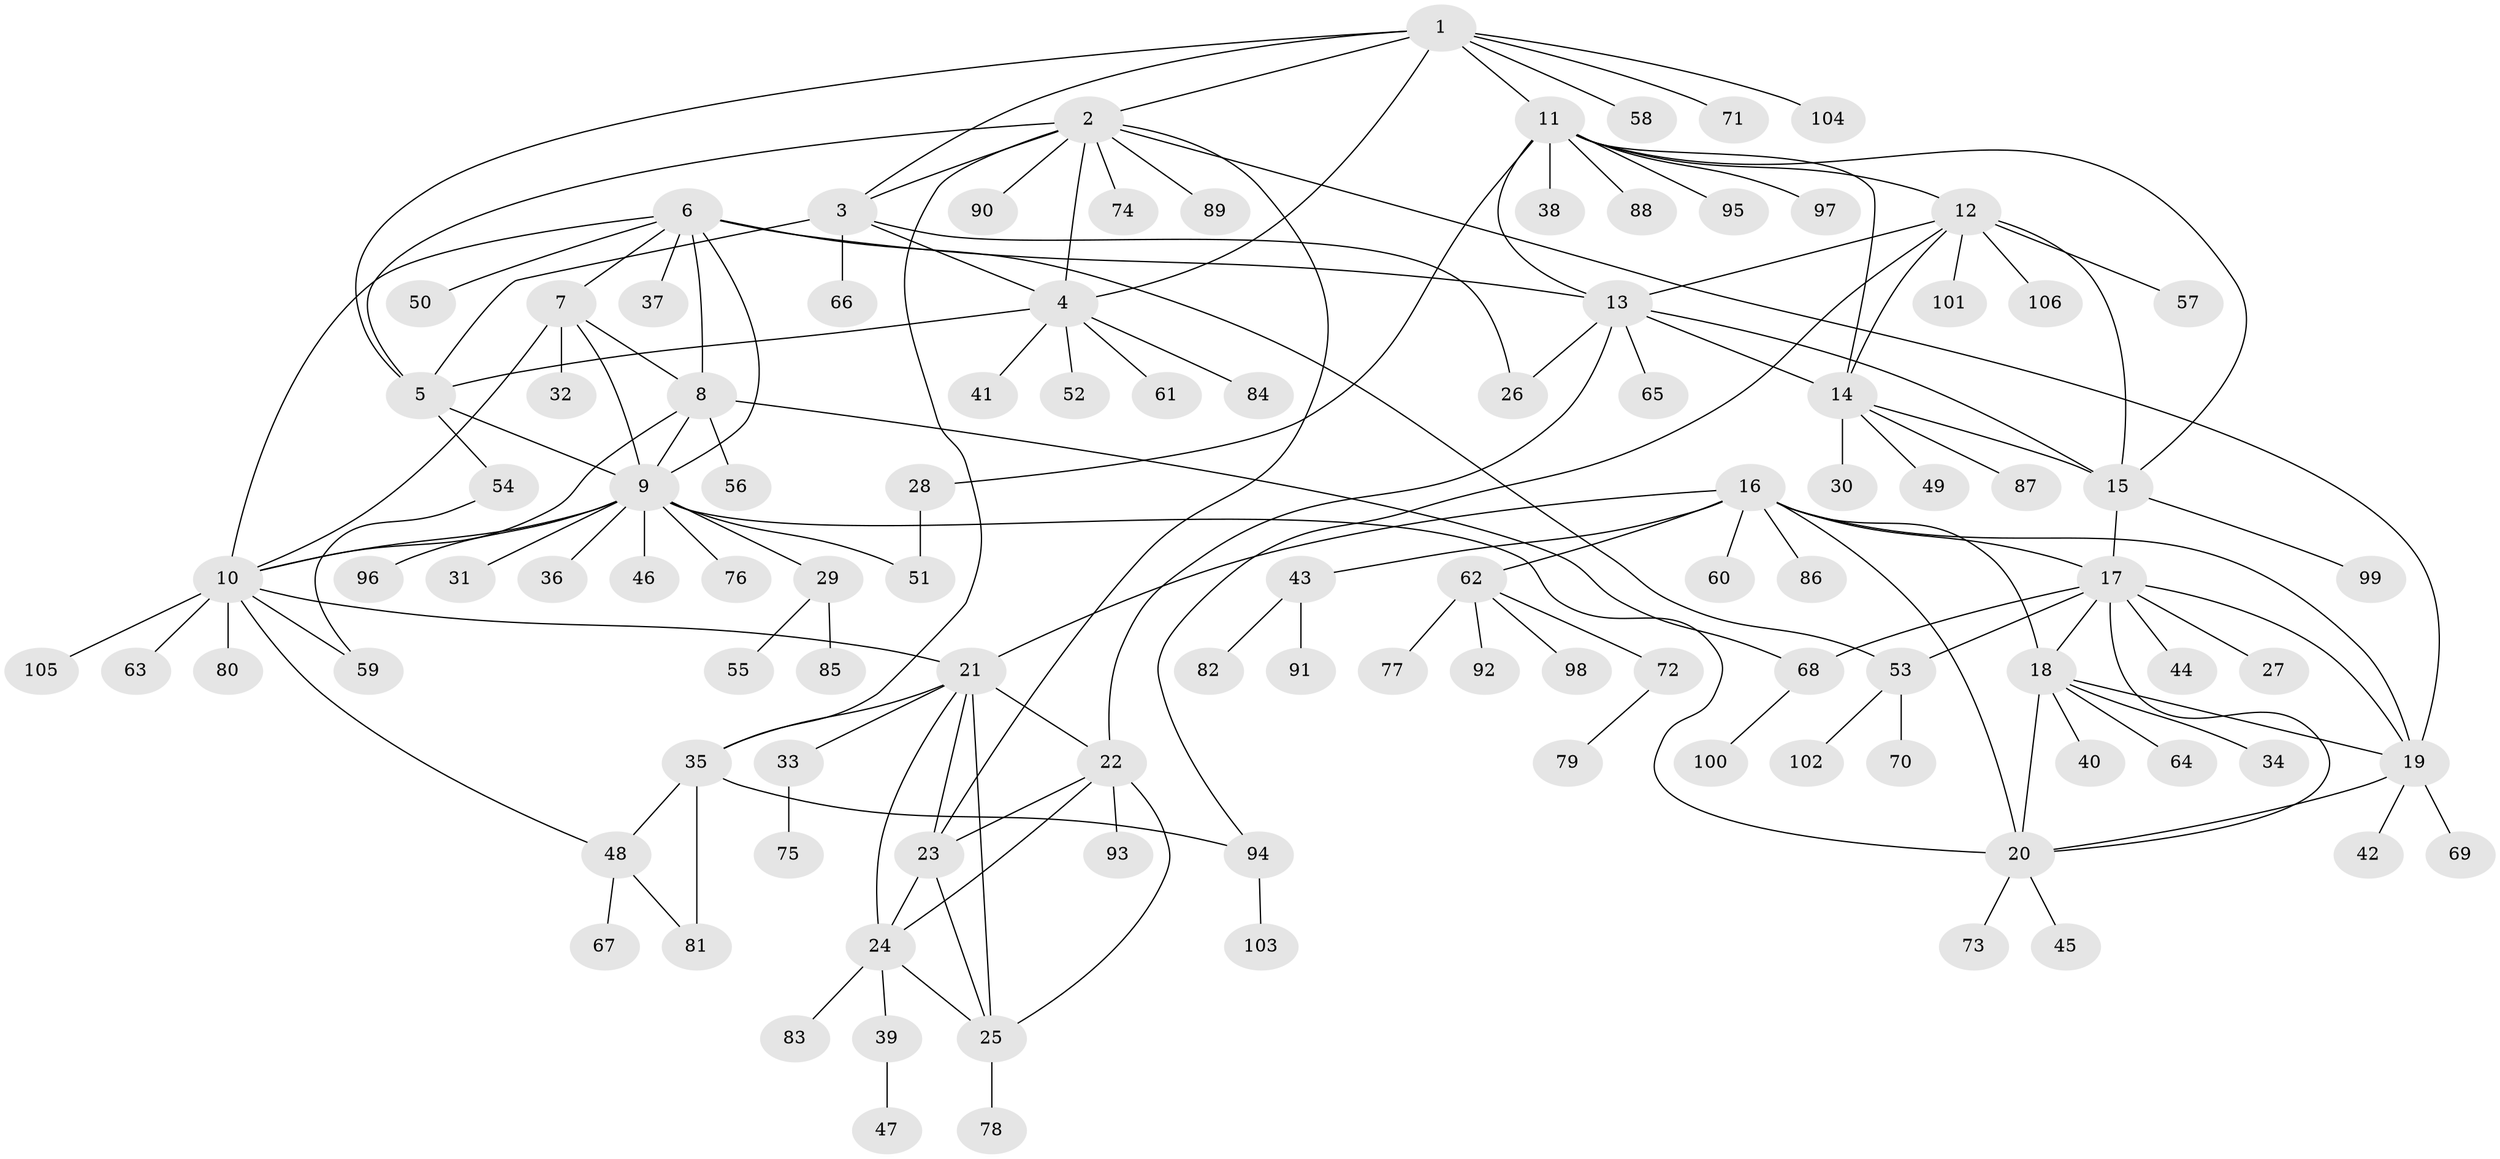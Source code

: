 // Generated by graph-tools (version 1.1) at 2025/56/03/09/25 04:56:00]
// undirected, 106 vertices, 150 edges
graph export_dot {
graph [start="1"]
  node [color=gray90,style=filled];
  1;
  2;
  3;
  4;
  5;
  6;
  7;
  8;
  9;
  10;
  11;
  12;
  13;
  14;
  15;
  16;
  17;
  18;
  19;
  20;
  21;
  22;
  23;
  24;
  25;
  26;
  27;
  28;
  29;
  30;
  31;
  32;
  33;
  34;
  35;
  36;
  37;
  38;
  39;
  40;
  41;
  42;
  43;
  44;
  45;
  46;
  47;
  48;
  49;
  50;
  51;
  52;
  53;
  54;
  55;
  56;
  57;
  58;
  59;
  60;
  61;
  62;
  63;
  64;
  65;
  66;
  67;
  68;
  69;
  70;
  71;
  72;
  73;
  74;
  75;
  76;
  77;
  78;
  79;
  80;
  81;
  82;
  83;
  84;
  85;
  86;
  87;
  88;
  89;
  90;
  91;
  92;
  93;
  94;
  95;
  96;
  97;
  98;
  99;
  100;
  101;
  102;
  103;
  104;
  105;
  106;
  1 -- 2;
  1 -- 3;
  1 -- 4;
  1 -- 5;
  1 -- 11;
  1 -- 58;
  1 -- 71;
  1 -- 104;
  2 -- 3;
  2 -- 4;
  2 -- 5;
  2 -- 19;
  2 -- 23;
  2 -- 35;
  2 -- 74;
  2 -- 89;
  2 -- 90;
  3 -- 4;
  3 -- 5;
  3 -- 26;
  3 -- 66;
  4 -- 5;
  4 -- 41;
  4 -- 52;
  4 -- 61;
  4 -- 84;
  5 -- 9;
  5 -- 54;
  6 -- 7;
  6 -- 8;
  6 -- 9;
  6 -- 10;
  6 -- 13;
  6 -- 37;
  6 -- 50;
  6 -- 53;
  7 -- 8;
  7 -- 9;
  7 -- 10;
  7 -- 32;
  8 -- 9;
  8 -- 10;
  8 -- 56;
  8 -- 68;
  9 -- 10;
  9 -- 20;
  9 -- 29;
  9 -- 31;
  9 -- 36;
  9 -- 46;
  9 -- 51;
  9 -- 76;
  9 -- 96;
  10 -- 21;
  10 -- 48;
  10 -- 59;
  10 -- 63;
  10 -- 80;
  10 -- 105;
  11 -- 12;
  11 -- 13;
  11 -- 14;
  11 -- 15;
  11 -- 28;
  11 -- 38;
  11 -- 88;
  11 -- 95;
  11 -- 97;
  12 -- 13;
  12 -- 14;
  12 -- 15;
  12 -- 57;
  12 -- 94;
  12 -- 101;
  12 -- 106;
  13 -- 14;
  13 -- 15;
  13 -- 22;
  13 -- 26;
  13 -- 65;
  14 -- 15;
  14 -- 30;
  14 -- 49;
  14 -- 87;
  15 -- 17;
  15 -- 99;
  16 -- 17;
  16 -- 18;
  16 -- 19;
  16 -- 20;
  16 -- 21;
  16 -- 43;
  16 -- 60;
  16 -- 62;
  16 -- 86;
  17 -- 18;
  17 -- 19;
  17 -- 20;
  17 -- 27;
  17 -- 44;
  17 -- 53;
  17 -- 68;
  18 -- 19;
  18 -- 20;
  18 -- 34;
  18 -- 40;
  18 -- 64;
  19 -- 20;
  19 -- 42;
  19 -- 69;
  20 -- 45;
  20 -- 73;
  21 -- 22;
  21 -- 23;
  21 -- 24;
  21 -- 25;
  21 -- 33;
  21 -- 35;
  22 -- 23;
  22 -- 24;
  22 -- 25;
  22 -- 93;
  23 -- 24;
  23 -- 25;
  24 -- 25;
  24 -- 39;
  24 -- 83;
  25 -- 78;
  28 -- 51;
  29 -- 55;
  29 -- 85;
  33 -- 75;
  35 -- 48;
  35 -- 81;
  35 -- 94;
  39 -- 47;
  43 -- 82;
  43 -- 91;
  48 -- 67;
  48 -- 81;
  53 -- 70;
  53 -- 102;
  54 -- 59;
  62 -- 72;
  62 -- 77;
  62 -- 92;
  62 -- 98;
  68 -- 100;
  72 -- 79;
  94 -- 103;
}
